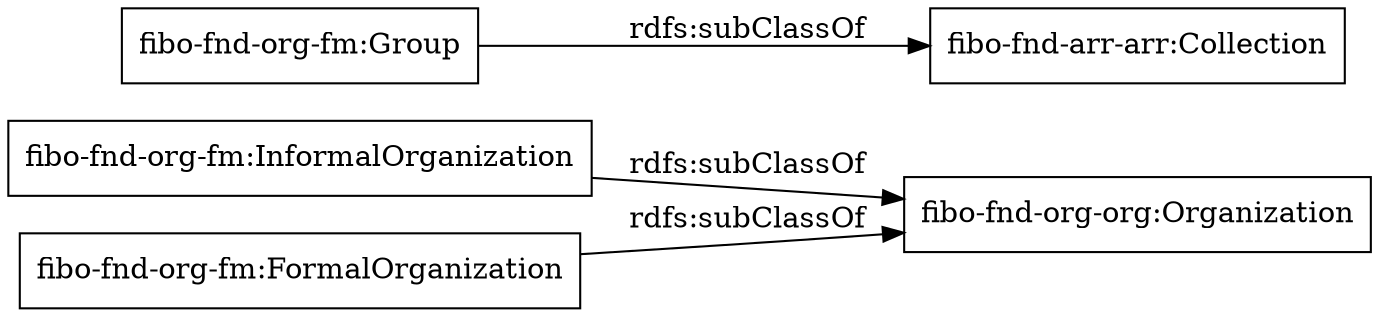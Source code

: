 digraph ar2dtool_diagram { 
rankdir=LR;
size="1000"
node [shape = rectangle, color="black"]; "fibo-fnd-org-fm:InformalOrganization" "fibo-fnd-org-fm:Group" "fibo-fnd-org-fm:FormalOrganization" ; /*classes style*/
	"fibo-fnd-org-fm:FormalOrganization" -> "fibo-fnd-org-org:Organization" [ label = "rdfs:subClassOf" ];
	"fibo-fnd-org-fm:Group" -> "fibo-fnd-arr-arr:Collection" [ label = "rdfs:subClassOf" ];
	"fibo-fnd-org-fm:InformalOrganization" -> "fibo-fnd-org-org:Organization" [ label = "rdfs:subClassOf" ];

}
